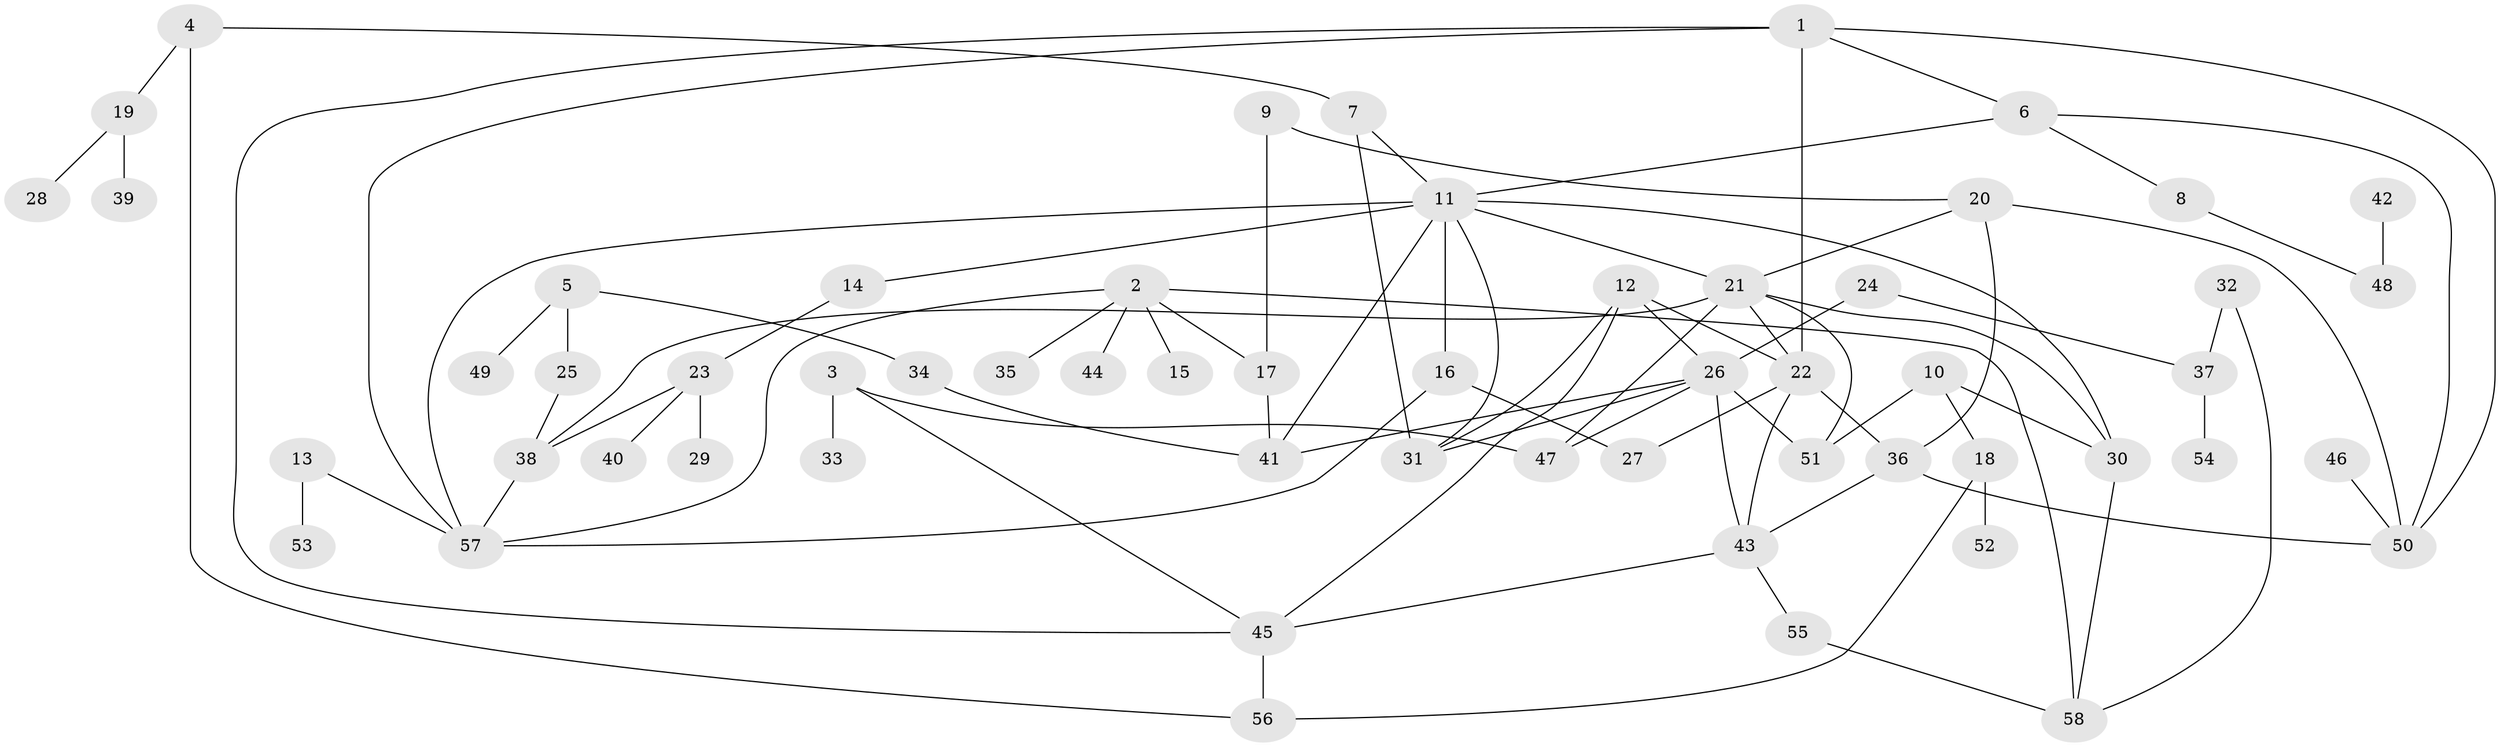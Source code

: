 // original degree distribution, {6: 0.047619047619047616, 5: 0.07142857142857142, 4: 0.13095238095238096, 3: 0.25, 2: 0.25, 9: 0.011904761904761904, 1: 0.23809523809523808}
// Generated by graph-tools (version 1.1) at 2025/36/03/04/25 23:36:05]
// undirected, 58 vertices, 88 edges
graph export_dot {
  node [color=gray90,style=filled];
  1;
  2;
  3;
  4;
  5;
  6;
  7;
  8;
  9;
  10;
  11;
  12;
  13;
  14;
  15;
  16;
  17;
  18;
  19;
  20;
  21;
  22;
  23;
  24;
  25;
  26;
  27;
  28;
  29;
  30;
  31;
  32;
  33;
  34;
  35;
  36;
  37;
  38;
  39;
  40;
  41;
  42;
  43;
  44;
  45;
  46;
  47;
  48;
  49;
  50;
  51;
  52;
  53;
  54;
  55;
  56;
  57;
  58;
  1 -- 6 [weight=1.0];
  1 -- 22 [weight=1.0];
  1 -- 45 [weight=1.0];
  1 -- 50 [weight=1.0];
  1 -- 57 [weight=1.0];
  2 -- 15 [weight=1.0];
  2 -- 17 [weight=1.0];
  2 -- 35 [weight=1.0];
  2 -- 44 [weight=1.0];
  2 -- 57 [weight=1.0];
  2 -- 58 [weight=1.0];
  3 -- 33 [weight=1.0];
  3 -- 45 [weight=1.0];
  3 -- 47 [weight=1.0];
  4 -- 7 [weight=1.0];
  4 -- 19 [weight=1.0];
  4 -- 56 [weight=1.0];
  5 -- 25 [weight=1.0];
  5 -- 34 [weight=1.0];
  5 -- 49 [weight=1.0];
  6 -- 8 [weight=1.0];
  6 -- 11 [weight=1.0];
  6 -- 50 [weight=1.0];
  7 -- 11 [weight=1.0];
  7 -- 31 [weight=1.0];
  8 -- 48 [weight=1.0];
  9 -- 17 [weight=1.0];
  9 -- 20 [weight=1.0];
  10 -- 18 [weight=1.0];
  10 -- 30 [weight=1.0];
  10 -- 51 [weight=1.0];
  11 -- 14 [weight=1.0];
  11 -- 16 [weight=1.0];
  11 -- 21 [weight=1.0];
  11 -- 30 [weight=1.0];
  11 -- 31 [weight=1.0];
  11 -- 41 [weight=1.0];
  11 -- 57 [weight=1.0];
  12 -- 22 [weight=1.0];
  12 -- 26 [weight=1.0];
  12 -- 31 [weight=1.0];
  12 -- 45 [weight=1.0];
  13 -- 53 [weight=1.0];
  13 -- 57 [weight=1.0];
  14 -- 23 [weight=1.0];
  16 -- 27 [weight=1.0];
  16 -- 57 [weight=1.0];
  17 -- 41 [weight=1.0];
  18 -- 52 [weight=1.0];
  18 -- 56 [weight=1.0];
  19 -- 28 [weight=1.0];
  19 -- 39 [weight=1.0];
  20 -- 21 [weight=1.0];
  20 -- 36 [weight=1.0];
  20 -- 50 [weight=1.0];
  21 -- 22 [weight=1.0];
  21 -- 30 [weight=1.0];
  21 -- 38 [weight=1.0];
  21 -- 47 [weight=1.0];
  21 -- 51 [weight=1.0];
  22 -- 27 [weight=1.0];
  22 -- 36 [weight=1.0];
  22 -- 43 [weight=1.0];
  23 -- 29 [weight=1.0];
  23 -- 38 [weight=1.0];
  23 -- 40 [weight=1.0];
  24 -- 26 [weight=2.0];
  24 -- 37 [weight=1.0];
  25 -- 38 [weight=2.0];
  26 -- 31 [weight=1.0];
  26 -- 41 [weight=1.0];
  26 -- 43 [weight=1.0];
  26 -- 47 [weight=1.0];
  26 -- 51 [weight=1.0];
  30 -- 58 [weight=1.0];
  32 -- 37 [weight=1.0];
  32 -- 58 [weight=1.0];
  34 -- 41 [weight=1.0];
  36 -- 43 [weight=1.0];
  36 -- 50 [weight=1.0];
  37 -- 54 [weight=1.0];
  38 -- 57 [weight=1.0];
  42 -- 48 [weight=1.0];
  43 -- 45 [weight=1.0];
  43 -- 55 [weight=1.0];
  45 -- 56 [weight=1.0];
  46 -- 50 [weight=1.0];
  55 -- 58 [weight=1.0];
}
